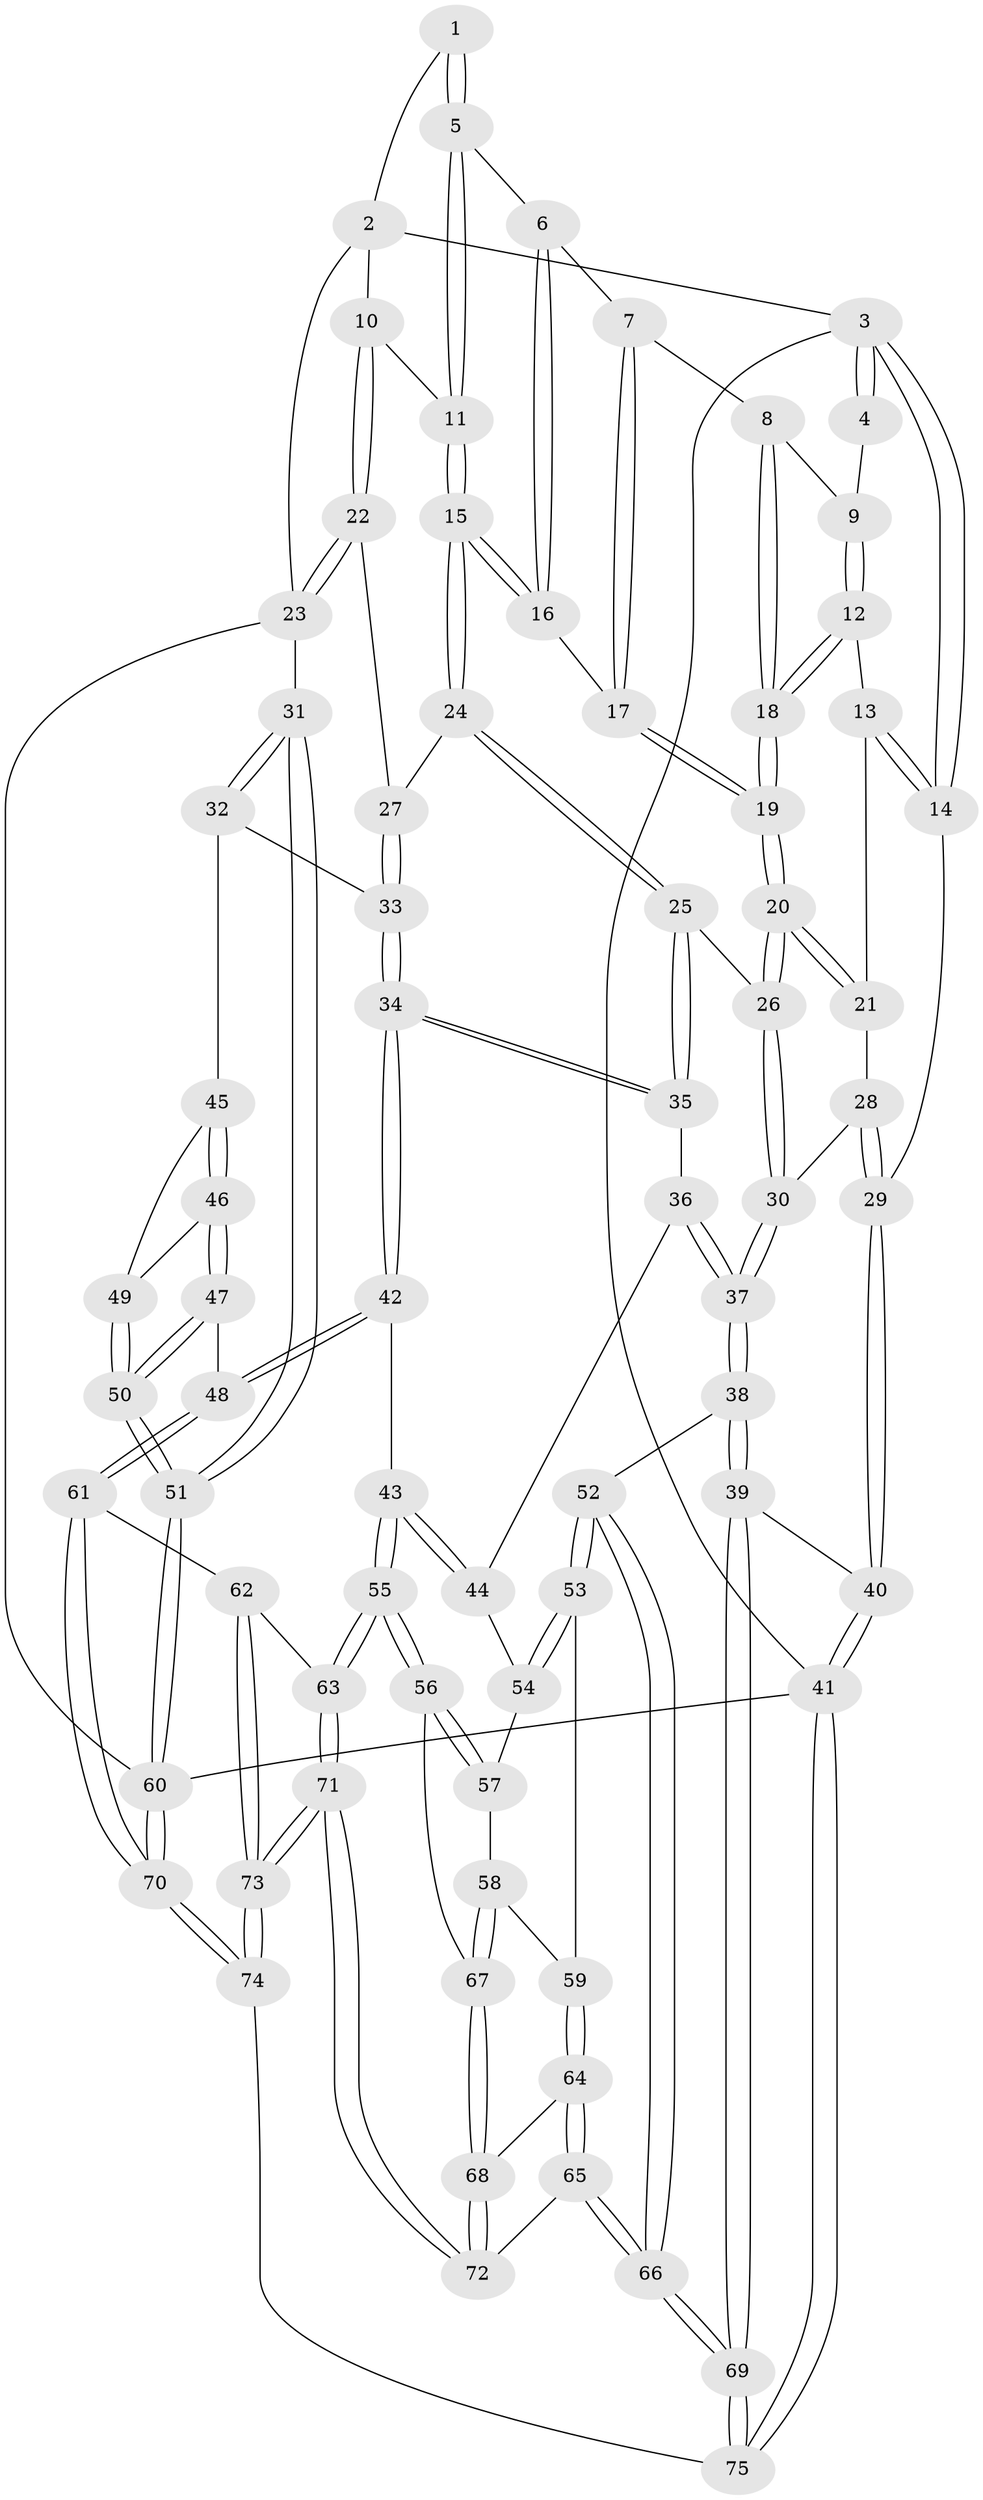 // coarse degree distribution, {8: 0.019230769230769232, 3: 0.038461538461538464, 5: 0.46153846153846156, 4: 0.3269230769230769, 6: 0.15384615384615385}
// Generated by graph-tools (version 1.1) at 2025/21/03/04/25 18:21:31]
// undirected, 75 vertices, 184 edges
graph export_dot {
graph [start="1"]
  node [color=gray90,style=filled];
  1 [pos="+0.5816910876674248+0"];
  2 [pos="+0.6914646742146932+0"];
  3 [pos="+0+0"];
  4 [pos="+0.24683287546308308+0"];
  5 [pos="+0.4712707824149001+0.053015510358639384"];
  6 [pos="+0.432772007077219+0.09529529491123742"];
  7 [pos="+0.4216056084169943+0.09756555812115787"];
  8 [pos="+0.3986984171423518+0.09857125057715804"];
  9 [pos="+0.2943253573107195+0.049418960483079574"];
  10 [pos="+0.7461901714243653+0.08660073674483887"];
  11 [pos="+0.6352215835900556+0.18747251197700643"];
  12 [pos="+0.24892382358043977+0.11923363460286762"];
  13 [pos="+0.1621266798562664+0.16118906219124918"];
  14 [pos="+0+0"];
  15 [pos="+0.6113944973946435+0.2171279120210214"];
  16 [pos="+0.521690164125335+0.20309647790310476"];
  17 [pos="+0.4275079715868306+0.2468817516598824"];
  18 [pos="+0.34861114026756+0.24988500645535497"];
  19 [pos="+0.35979681062667324+0.29519196705513207"];
  20 [pos="+0.34743931596520433+0.3370916265706529"];
  21 [pos="+0.16633749143145998+0.25194144434579807"];
  22 [pos="+1+0.26950399696628424"];
  23 [pos="+1+0.26932812410400964"];
  24 [pos="+0.605488262315868+0.40340002399782865"];
  25 [pos="+0.594268312899599+0.41902754346336224"];
  26 [pos="+0.34992957287522763+0.34856053856857017"];
  27 [pos="+0.8937740943739182+0.3641759234590111"];
  28 [pos="+0.1126396879499229+0.3089129119157482"];
  29 [pos="+0+0.40767898493776467"];
  30 [pos="+0.2755707542007613+0.48144386099928294"];
  31 [pos="+1+0.6084045211465823"];
  32 [pos="+0.8489243941828502+0.5975490359689011"];
  33 [pos="+0.8237010639505999+0.5715589264084604"];
  34 [pos="+0.7183188121857187+0.5867741046610907"];
  35 [pos="+0.5938711344272529+0.5203007831620051"];
  36 [pos="+0.5815461386081376+0.5335208751817389"];
  37 [pos="+0.23864802057964055+0.6142403270375331"];
  38 [pos="+0.2232473363507403+0.6340194525710345"];
  39 [pos="+0.12984263294569828+0.6659591849300489"];
  40 [pos="+0+0.6892751090992708"];
  41 [pos="+0+1"];
  42 [pos="+0.7171907158003616+0.7479207839374004"];
  43 [pos="+0.6634593205387292+0.7690553487861739"];
  44 [pos="+0.563846151596972+0.6460424841559393"];
  45 [pos="+0.8492862058941508+0.6005789420807136"];
  46 [pos="+0.8232511905955804+0.7539803518014865"];
  47 [pos="+0.8085733689920882+0.7804952921164376"];
  48 [pos="+0.8030938220466325+0.7858462862605639"];
  49 [pos="+0.9251597268162077+0.7071959147735888"];
  50 [pos="+1+0.7652936086075522"];
  51 [pos="+1+0.7773367946824373"];
  52 [pos="+0.347409678902193+0.7285776911236196"];
  53 [pos="+0.37652740664083617+0.740438471672174"];
  54 [pos="+0.4999081627397421+0.7264995844377163"];
  55 [pos="+0.6044207549485784+0.8428808222246832"];
  56 [pos="+0.5966486939144544+0.8407633308131127"];
  57 [pos="+0.506439538013277+0.7349258138238536"];
  58 [pos="+0.4865585871488034+0.8409884352287856"];
  59 [pos="+0.4045720579964378+0.7861545382821312"];
  60 [pos="+1+1"];
  61 [pos="+0.8301592189142017+0.9199842856666407"];
  62 [pos="+0.7516181021709919+0.9196171438817072"];
  63 [pos="+0.620432346856339+0.8812742921821523"];
  64 [pos="+0.41537591428698745+0.8443053233789827"];
  65 [pos="+0.38335770417440307+0.9295050577303842"];
  66 [pos="+0.3435314509576532+0.9465375986982975"];
  67 [pos="+0.5143732441928468+0.8636672003831677"];
  68 [pos="+0.4725718209874386+0.911512493482535"];
  69 [pos="+0.31622126201895184+0.9788429871532043"];
  70 [pos="+1+1"];
  71 [pos="+0.5568181038982268+1"];
  72 [pos="+0.4676386332427113+0.9259984537014966"];
  73 [pos="+0.5571565777577663+1"];
  74 [pos="+0.5471932795392535+1"];
  75 [pos="+0.2325744425911574+1"];
  1 -- 2;
  1 -- 5;
  1 -- 5;
  2 -- 3;
  2 -- 10;
  2 -- 23;
  3 -- 4;
  3 -- 4;
  3 -- 14;
  3 -- 14;
  3 -- 41;
  4 -- 9;
  5 -- 6;
  5 -- 11;
  5 -- 11;
  6 -- 7;
  6 -- 16;
  6 -- 16;
  7 -- 8;
  7 -- 17;
  7 -- 17;
  8 -- 9;
  8 -- 18;
  8 -- 18;
  9 -- 12;
  9 -- 12;
  10 -- 11;
  10 -- 22;
  10 -- 22;
  11 -- 15;
  11 -- 15;
  12 -- 13;
  12 -- 18;
  12 -- 18;
  13 -- 14;
  13 -- 14;
  13 -- 21;
  14 -- 29;
  15 -- 16;
  15 -- 16;
  15 -- 24;
  15 -- 24;
  16 -- 17;
  17 -- 19;
  17 -- 19;
  18 -- 19;
  18 -- 19;
  19 -- 20;
  19 -- 20;
  20 -- 21;
  20 -- 21;
  20 -- 26;
  20 -- 26;
  21 -- 28;
  22 -- 23;
  22 -- 23;
  22 -- 27;
  23 -- 31;
  23 -- 60;
  24 -- 25;
  24 -- 25;
  24 -- 27;
  25 -- 26;
  25 -- 35;
  25 -- 35;
  26 -- 30;
  26 -- 30;
  27 -- 33;
  27 -- 33;
  28 -- 29;
  28 -- 29;
  28 -- 30;
  29 -- 40;
  29 -- 40;
  30 -- 37;
  30 -- 37;
  31 -- 32;
  31 -- 32;
  31 -- 51;
  31 -- 51;
  32 -- 33;
  32 -- 45;
  33 -- 34;
  33 -- 34;
  34 -- 35;
  34 -- 35;
  34 -- 42;
  34 -- 42;
  35 -- 36;
  36 -- 37;
  36 -- 37;
  36 -- 44;
  37 -- 38;
  37 -- 38;
  38 -- 39;
  38 -- 39;
  38 -- 52;
  39 -- 40;
  39 -- 69;
  39 -- 69;
  40 -- 41;
  40 -- 41;
  41 -- 75;
  41 -- 75;
  41 -- 60;
  42 -- 43;
  42 -- 48;
  42 -- 48;
  43 -- 44;
  43 -- 44;
  43 -- 55;
  43 -- 55;
  44 -- 54;
  45 -- 46;
  45 -- 46;
  45 -- 49;
  46 -- 47;
  46 -- 47;
  46 -- 49;
  47 -- 48;
  47 -- 50;
  47 -- 50;
  48 -- 61;
  48 -- 61;
  49 -- 50;
  49 -- 50;
  50 -- 51;
  50 -- 51;
  51 -- 60;
  51 -- 60;
  52 -- 53;
  52 -- 53;
  52 -- 66;
  52 -- 66;
  53 -- 54;
  53 -- 54;
  53 -- 59;
  54 -- 57;
  55 -- 56;
  55 -- 56;
  55 -- 63;
  55 -- 63;
  56 -- 57;
  56 -- 57;
  56 -- 67;
  57 -- 58;
  58 -- 59;
  58 -- 67;
  58 -- 67;
  59 -- 64;
  59 -- 64;
  60 -- 70;
  60 -- 70;
  61 -- 62;
  61 -- 70;
  61 -- 70;
  62 -- 63;
  62 -- 73;
  62 -- 73;
  63 -- 71;
  63 -- 71;
  64 -- 65;
  64 -- 65;
  64 -- 68;
  65 -- 66;
  65 -- 66;
  65 -- 72;
  66 -- 69;
  66 -- 69;
  67 -- 68;
  67 -- 68;
  68 -- 72;
  68 -- 72;
  69 -- 75;
  69 -- 75;
  70 -- 74;
  70 -- 74;
  71 -- 72;
  71 -- 72;
  71 -- 73;
  71 -- 73;
  73 -- 74;
  73 -- 74;
  74 -- 75;
}
